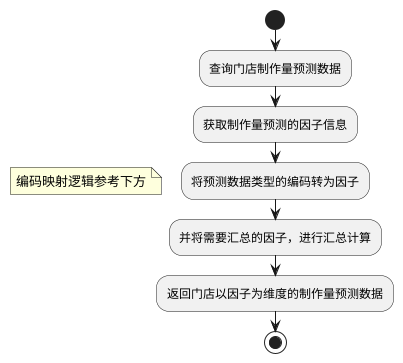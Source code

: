 @startuml

start

:查询门店制作量预测数据;

:获取制作量预测的因子信息;

:将预测数据类型的编码转为因子;
floating note left: 编码映射逻辑参考下方

:并将需要汇总的因子，进行汇总计算;

:返回门店以因子为维度的制作量预测数据;

stop
@enduml